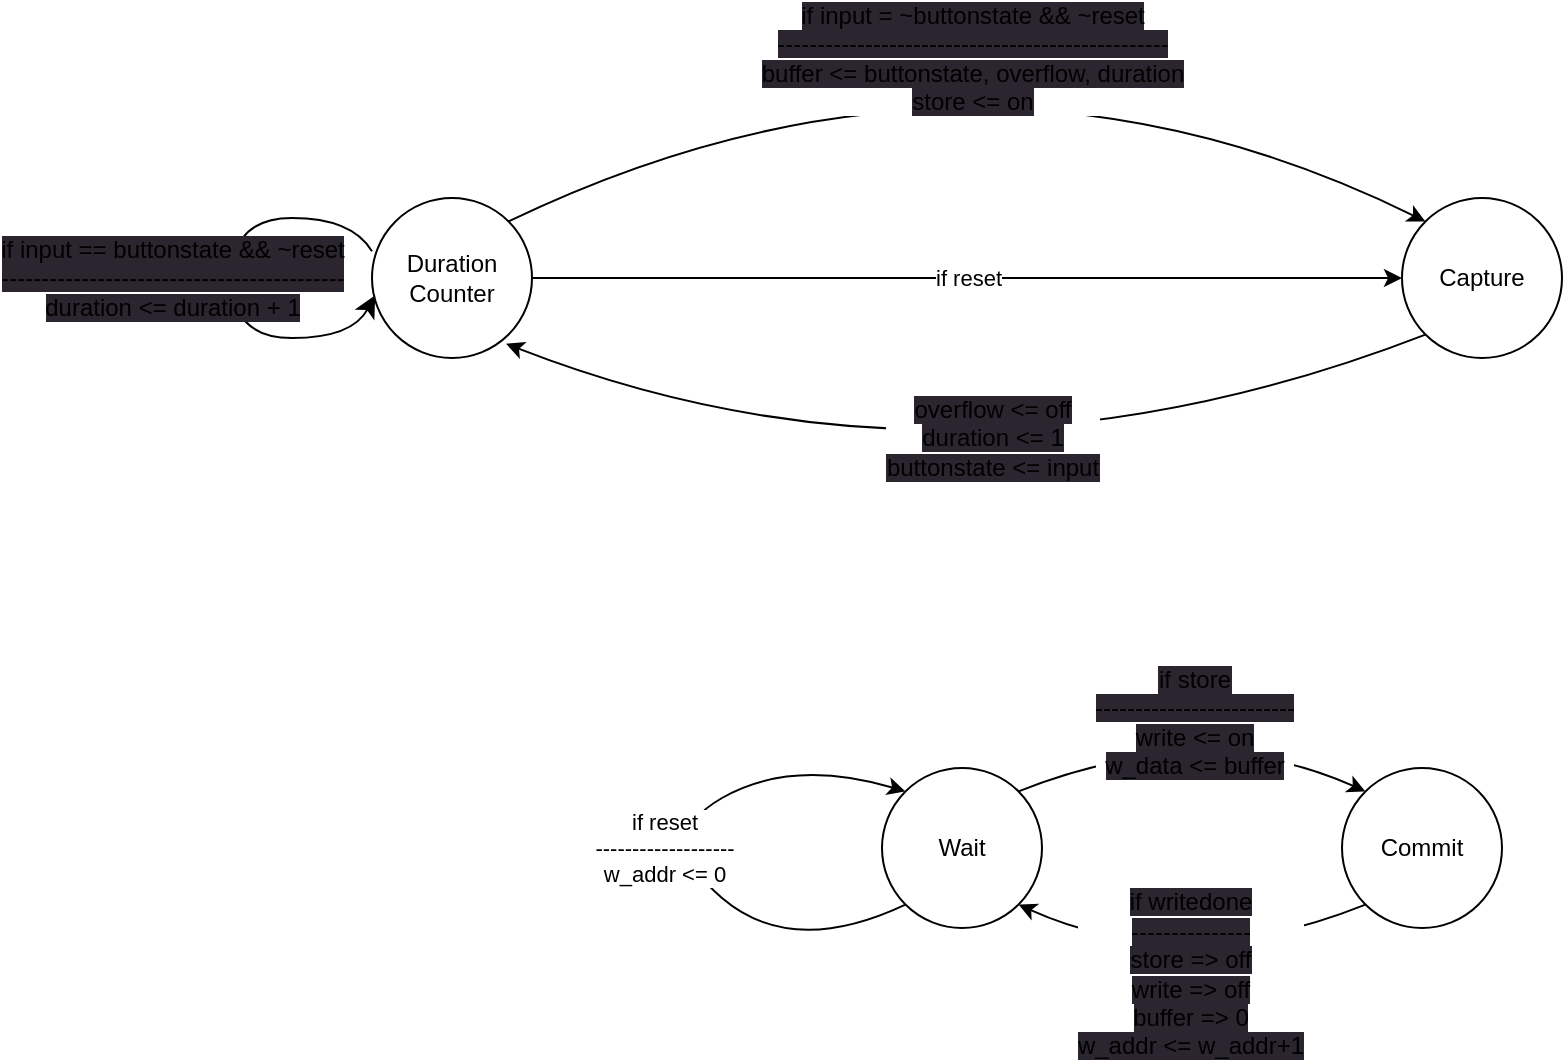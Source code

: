 <mxfile>
    <diagram id="UaiEWxelY9RIttDDJoo2" name="Page-1">
        <mxGraphModel dx="933" dy="674" grid="1" gridSize="10" guides="1" tooltips="1" connect="1" arrows="1" fold="1" page="1" pageScale="1" pageWidth="1100" pageHeight="850" math="0" shadow="0">
            <root>
                <mxCell id="0"/>
                <mxCell id="1" parent="0"/>
                <mxCell id="5" value="" style="ellipse;whiteSpace=wrap;html=1;aspect=fixed;" parent="1" vertex="1">
                    <mxGeometry x="765" y="260" width="80" height="80" as="geometry"/>
                </mxCell>
                <mxCell id="38" value="if reset" style="edgeStyle=none;html=1;exitX=1;exitY=0.5;exitDx=0;exitDy=0;entryX=0;entryY=0.5;entryDx=0;entryDy=0;" edge="1" parent="1" source="6" target="5">
                    <mxGeometry relative="1" as="geometry"/>
                </mxCell>
                <mxCell id="6" value="" style="ellipse;whiteSpace=wrap;html=1;aspect=fixed;" parent="1" vertex="1">
                    <mxGeometry x="250" y="260" width="80" height="80" as="geometry"/>
                </mxCell>
                <mxCell id="7" value="&lt;span style=&quot;font-size: 12px; background-color: rgb(42, 37, 47);&quot;&gt;if input = ~buttonstate &amp;amp;&amp;amp; ~reset&lt;/span&gt;&lt;br style=&quot;font-size: 12px; background-color: rgb(42, 37, 47);&quot;&gt;&lt;span style=&quot;font-size: 12px; background-color: rgb(42, 37, 47);&quot;&gt;-------------------------------------------------&lt;/span&gt;&lt;br style=&quot;font-size: 12px; background-color: rgb(42, 37, 47);&quot;&gt;&lt;span style=&quot;font-size: 12px; background-color: rgb(42, 37, 47);&quot;&gt;buffer &amp;lt;= buttonstate, overflow, duration&lt;/span&gt;&lt;br style=&quot;font-size: 12px; background-color: rgb(42, 37, 47);&quot;&gt;&lt;span style=&quot;font-size: 12px; background-color: rgb(42, 37, 47);&quot;&gt;store &amp;lt;= on&lt;/span&gt;" style="curved=1;endArrow=classic;html=1;entryX=0;entryY=0;entryDx=0;entryDy=0;exitX=1;exitY=0;exitDx=0;exitDy=0;" parent="1" source="6" target="5" edge="1">
                    <mxGeometry x="0.061" y="-27" width="50" height="50" relative="1" as="geometry">
                        <mxPoint x="660" y="310" as="sourcePoint"/>
                        <mxPoint x="710" y="260" as="targetPoint"/>
                        <Array as="points">
                            <mxPoint x="550" y="160"/>
                        </Array>
                        <mxPoint as="offset"/>
                    </mxGeometry>
                </mxCell>
                <mxCell id="8" value="&lt;span style=&quot;font-size: 12px; background-color: rgb(42, 37, 47);&quot;&gt;overflow&amp;nbsp;&lt;/span&gt;&lt;span style=&quot;font-size: 12px; background-color: rgb(42, 37, 47);&quot;&gt;&amp;lt;=&amp;nbsp;&lt;/span&gt;&lt;span style=&quot;font-size: 12px; background-color: rgb(42, 37, 47);&quot;&gt;off&lt;/span&gt;&lt;br style=&quot;font-size: 12px; background-color: rgb(42, 37, 47);&quot;&gt;&lt;span style=&quot;font-size: 12px; background-color: rgb(42, 37, 47);&quot;&gt;duration&amp;nbsp;&lt;/span&gt;&lt;span style=&quot;font-size: 12px; background-color: rgb(42, 37, 47);&quot;&gt;&amp;lt;=&amp;nbsp;&lt;/span&gt;&lt;span style=&quot;font-size: 12px; background-color: rgb(42, 37, 47);&quot;&gt;1&lt;/span&gt;&lt;br style=&quot;font-size: 12px; background-color: rgb(42, 37, 47);&quot;&gt;&lt;span style=&quot;font-size: 12px; background-color: rgb(42, 37, 47);&quot;&gt;buttonstate&amp;nbsp;&lt;/span&gt;&lt;span style=&quot;font-size: 12px; background-color: rgb(42, 37, 47);&quot;&gt;&amp;lt;=&amp;nbsp;&lt;/span&gt;&lt;span style=&quot;font-size: 12px; background-color: rgb(42, 37, 47);&quot;&gt;input&lt;/span&gt;" style="endArrow=classic;html=1;entryX=0.838;entryY=0.911;entryDx=0;entryDy=0;exitX=0;exitY=1;exitDx=0;exitDy=0;entryPerimeter=0;curved=1;" parent="1" source="5" target="6" edge="1">
                    <mxGeometry x="-0.105" y="-30" width="50" height="50" relative="1" as="geometry">
                        <mxPoint x="645" y="380" as="sourcePoint"/>
                        <mxPoint x="695" y="330" as="targetPoint"/>
                        <Array as="points">
                            <mxPoint x="540" y="420"/>
                        </Array>
                        <mxPoint as="offset"/>
                    </mxGeometry>
                </mxCell>
                <mxCell id="9" value="&lt;span style=&quot;font-size: 12px; background-color: rgb(42, 37, 47);&quot;&gt;if input == buttonstate &amp;amp;&amp;amp; ~reset&lt;br&gt;-------------------------------------------&lt;br&gt;duration&amp;nbsp;&lt;/span&gt;&lt;span style=&quot;font-size: 12px; background-color: rgb(42, 37, 47);&quot;&gt;&amp;lt;=&lt;/span&gt;&lt;span style=&quot;font-size: 12px; background-color: rgb(42, 37, 47);&quot;&gt;&amp;nbsp;duration + 1&lt;/span&gt;" style="curved=1;endArrow=classic;html=1;entryX=0.02;entryY=0.608;entryDx=0;entryDy=0;exitX=0;exitY=0.333;exitDx=0;exitDy=0;sourcePerimeterSpacing=0;arcSize=20;comic=0;jiggle=50;startSize=6;endSize=8;entryPerimeter=0;exitPerimeter=0;" parent="1" source="6" target="6" edge="1">
                    <mxGeometry x="-0.022" y="-30" width="50" height="50" relative="1" as="geometry">
                        <mxPoint x="150" y="340" as="sourcePoint"/>
                        <mxPoint x="210" y="400" as="targetPoint"/>
                        <Array as="points">
                            <mxPoint x="240" y="270"/>
                            <mxPoint x="180" y="270"/>
                            <mxPoint x="180" y="330"/>
                            <mxPoint x="240" y="330"/>
                        </Array>
                        <mxPoint as="offset"/>
                    </mxGeometry>
                </mxCell>
                <mxCell id="24" value="Capture" style="text;html=1;strokeColor=none;fillColor=none;align=center;verticalAlign=middle;whiteSpace=wrap;rounded=0;" parent="1" vertex="1">
                    <mxGeometry x="775" y="285" width="60" height="30" as="geometry"/>
                </mxCell>
                <mxCell id="26" value="Duration&lt;br&gt;Counter" style="text;html=1;strokeColor=none;fillColor=none;align=center;verticalAlign=middle;whiteSpace=wrap;rounded=0;" parent="1" vertex="1">
                    <mxGeometry x="260" y="285" width="60" height="30" as="geometry"/>
                </mxCell>
                <mxCell id="27" value="" style="ellipse;whiteSpace=wrap;html=1;aspect=fixed;" parent="1" vertex="1">
                    <mxGeometry x="505" y="545" width="80" height="80" as="geometry"/>
                </mxCell>
                <mxCell id="28" value="" style="ellipse;whiteSpace=wrap;html=1;aspect=fixed;" parent="1" vertex="1">
                    <mxGeometry x="735" y="545" width="80" height="80" as="geometry"/>
                </mxCell>
                <mxCell id="29" value="Wait" style="text;html=1;strokeColor=none;fillColor=none;align=center;verticalAlign=middle;whiteSpace=wrap;rounded=0;" parent="1" vertex="1">
                    <mxGeometry x="515" y="570" width="60" height="30" as="geometry"/>
                </mxCell>
                <mxCell id="30" value="Commit" style="text;html=1;strokeColor=none;fillColor=none;align=center;verticalAlign=middle;whiteSpace=wrap;rounded=0;" parent="1" vertex="1">
                    <mxGeometry x="745" y="570" width="60" height="30" as="geometry"/>
                </mxCell>
                <mxCell id="31" value="&lt;span style=&quot;font-size: 12px; background-color: rgb(42, 37, 47);&quot;&gt;if store&lt;/span&gt;&lt;br style=&quot;font-size: 12px; background-color: rgb(42, 37, 47);&quot;&gt;&lt;span style=&quot;font-size: 12px; background-color: rgb(42, 37, 47);&quot;&gt;-------------------------&lt;/span&gt;&lt;br style=&quot;font-size: 12px; background-color: rgb(42, 37, 47);&quot;&gt;&lt;span style=&quot;font-size: 12px; background-color: rgb(42, 37, 47);&quot;&gt;write &amp;lt;= on&lt;/span&gt;&lt;br style=&quot;font-size: 12px; background-color: rgb(42, 37, 47);&quot;&gt;&lt;span style=&quot;font-size: 12px; background-color: rgb(42, 37, 47);&quot;&gt;w_data &amp;lt;=&amp;nbsp;buffer&lt;br&gt;&lt;/span&gt;" style="endArrow=classic;html=1;exitX=1;exitY=0;exitDx=0;exitDy=0;entryX=0;entryY=0;entryDx=0;entryDy=0;curved=1;" parent="1" source="27" target="28" edge="1">
                    <mxGeometry width="50" height="50" relative="1" as="geometry">
                        <mxPoint x="625" y="490" as="sourcePoint"/>
                        <mxPoint x="745" y="530" as="targetPoint"/>
                        <Array as="points">
                            <mxPoint x="665" y="520"/>
                        </Array>
                    </mxGeometry>
                </mxCell>
                <mxCell id="32" value="&lt;span style=&quot;font-size: 12px; background-color: rgb(42, 37, 47);&quot;&gt;if writedone&lt;/span&gt;&lt;br style=&quot;font-size: 12px; background-color: rgb(42, 37, 47);&quot;&gt;&lt;span style=&quot;font-size: 12px; background-color: rgb(42, 37, 47);&quot;&gt;---------------&lt;/span&gt;&lt;br style=&quot;font-size: 12px; background-color: rgb(42, 37, 47);&quot;&gt;&lt;span style=&quot;font-size: 12px; background-color: rgb(42, 37, 47);&quot;&gt;store =&amp;gt; off&lt;/span&gt;&lt;br style=&quot;font-size: 12px; background-color: rgb(42, 37, 47);&quot;&gt;&lt;span style=&quot;font-size: 12px; background-color: rgb(42, 37, 47);&quot;&gt;write =&amp;gt; off&lt;/span&gt;&lt;br style=&quot;font-size: 12px; background-color: rgb(42, 37, 47);&quot;&gt;&lt;span style=&quot;font-size: 12px; background-color: rgb(42, 37, 47);&quot;&gt;buffer =&amp;gt; 0&lt;br&gt;w_addr &amp;lt;= w_addr+1&lt;br&gt;&lt;/span&gt;" style="endArrow=classic;html=1;exitX=0;exitY=1;exitDx=0;exitDy=0;entryX=1;entryY=1;entryDx=0;entryDy=0;curved=1;" parent="1" source="28" target="27" edge="1">
                    <mxGeometry width="50" height="50" relative="1" as="geometry">
                        <mxPoint x="625" y="490" as="sourcePoint"/>
                        <mxPoint x="675" y="440" as="targetPoint"/>
                        <Array as="points">
                            <mxPoint x="655" y="650"/>
                        </Array>
                    </mxGeometry>
                </mxCell>
                <mxCell id="41" value="if reset&lt;br&gt;-------------------&lt;br&gt;w_addr &amp;lt;= 0" style="edgeStyle=none;html=1;exitX=0;exitY=1;exitDx=0;exitDy=0;entryX=0;entryY=0;entryDx=0;entryDy=0;curved=1;" edge="1" parent="1" source="27" target="27">
                    <mxGeometry relative="1" as="geometry">
                        <Array as="points">
                            <mxPoint x="460" y="640"/>
                            <mxPoint x="390" y="580"/>
                            <mxPoint x="460" y="540"/>
                        </Array>
                    </mxGeometry>
                </mxCell>
            </root>
        </mxGraphModel>
    </diagram>
</mxfile>
